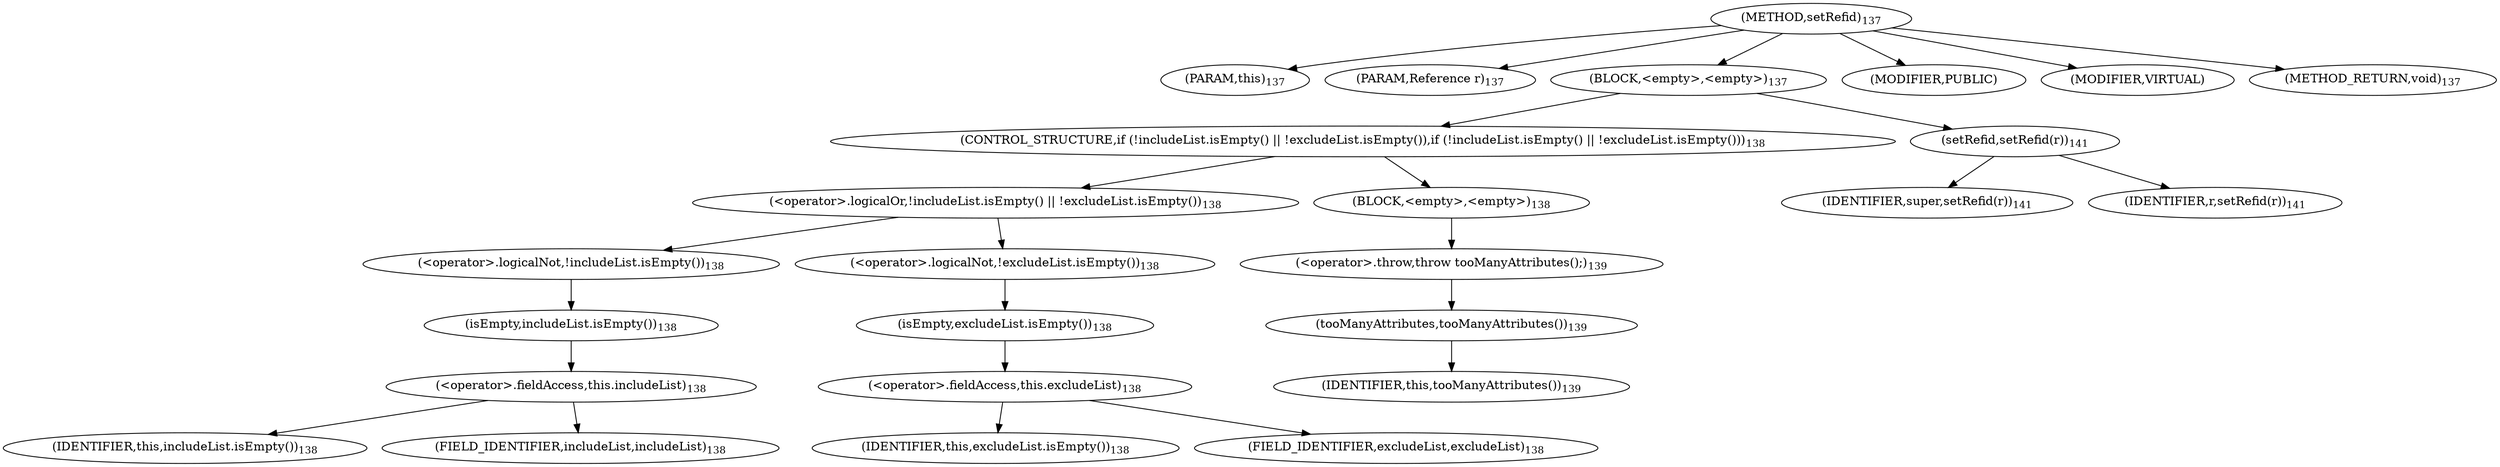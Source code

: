 digraph "setRefid" {  
"263" [label = <(METHOD,setRefid)<SUB>137</SUB>> ]
"29" [label = <(PARAM,this)<SUB>137</SUB>> ]
"264" [label = <(PARAM,Reference r)<SUB>137</SUB>> ]
"265" [label = <(BLOCK,&lt;empty&gt;,&lt;empty&gt;)<SUB>137</SUB>> ]
"266" [label = <(CONTROL_STRUCTURE,if (!includeList.isEmpty() || !excludeList.isEmpty()),if (!includeList.isEmpty() || !excludeList.isEmpty()))<SUB>138</SUB>> ]
"267" [label = <(&lt;operator&gt;.logicalOr,!includeList.isEmpty() || !excludeList.isEmpty())<SUB>138</SUB>> ]
"268" [label = <(&lt;operator&gt;.logicalNot,!includeList.isEmpty())<SUB>138</SUB>> ]
"269" [label = <(isEmpty,includeList.isEmpty())<SUB>138</SUB>> ]
"270" [label = <(&lt;operator&gt;.fieldAccess,this.includeList)<SUB>138</SUB>> ]
"271" [label = <(IDENTIFIER,this,includeList.isEmpty())<SUB>138</SUB>> ]
"272" [label = <(FIELD_IDENTIFIER,includeList,includeList)<SUB>138</SUB>> ]
"273" [label = <(&lt;operator&gt;.logicalNot,!excludeList.isEmpty())<SUB>138</SUB>> ]
"274" [label = <(isEmpty,excludeList.isEmpty())<SUB>138</SUB>> ]
"275" [label = <(&lt;operator&gt;.fieldAccess,this.excludeList)<SUB>138</SUB>> ]
"276" [label = <(IDENTIFIER,this,excludeList.isEmpty())<SUB>138</SUB>> ]
"277" [label = <(FIELD_IDENTIFIER,excludeList,excludeList)<SUB>138</SUB>> ]
"278" [label = <(BLOCK,&lt;empty&gt;,&lt;empty&gt;)<SUB>138</SUB>> ]
"279" [label = <(&lt;operator&gt;.throw,throw tooManyAttributes();)<SUB>139</SUB>> ]
"280" [label = <(tooManyAttributes,tooManyAttributes())<SUB>139</SUB>> ]
"28" [label = <(IDENTIFIER,this,tooManyAttributes())<SUB>139</SUB>> ]
"281" [label = <(setRefid,setRefid(r))<SUB>141</SUB>> ]
"282" [label = <(IDENTIFIER,super,setRefid(r))<SUB>141</SUB>> ]
"283" [label = <(IDENTIFIER,r,setRefid(r))<SUB>141</SUB>> ]
"284" [label = <(MODIFIER,PUBLIC)> ]
"285" [label = <(MODIFIER,VIRTUAL)> ]
"286" [label = <(METHOD_RETURN,void)<SUB>137</SUB>> ]
  "263" -> "29" 
  "263" -> "264" 
  "263" -> "265" 
  "263" -> "284" 
  "263" -> "285" 
  "263" -> "286" 
  "265" -> "266" 
  "265" -> "281" 
  "266" -> "267" 
  "266" -> "278" 
  "267" -> "268" 
  "267" -> "273" 
  "268" -> "269" 
  "269" -> "270" 
  "270" -> "271" 
  "270" -> "272" 
  "273" -> "274" 
  "274" -> "275" 
  "275" -> "276" 
  "275" -> "277" 
  "278" -> "279" 
  "279" -> "280" 
  "280" -> "28" 
  "281" -> "282" 
  "281" -> "283" 
}
